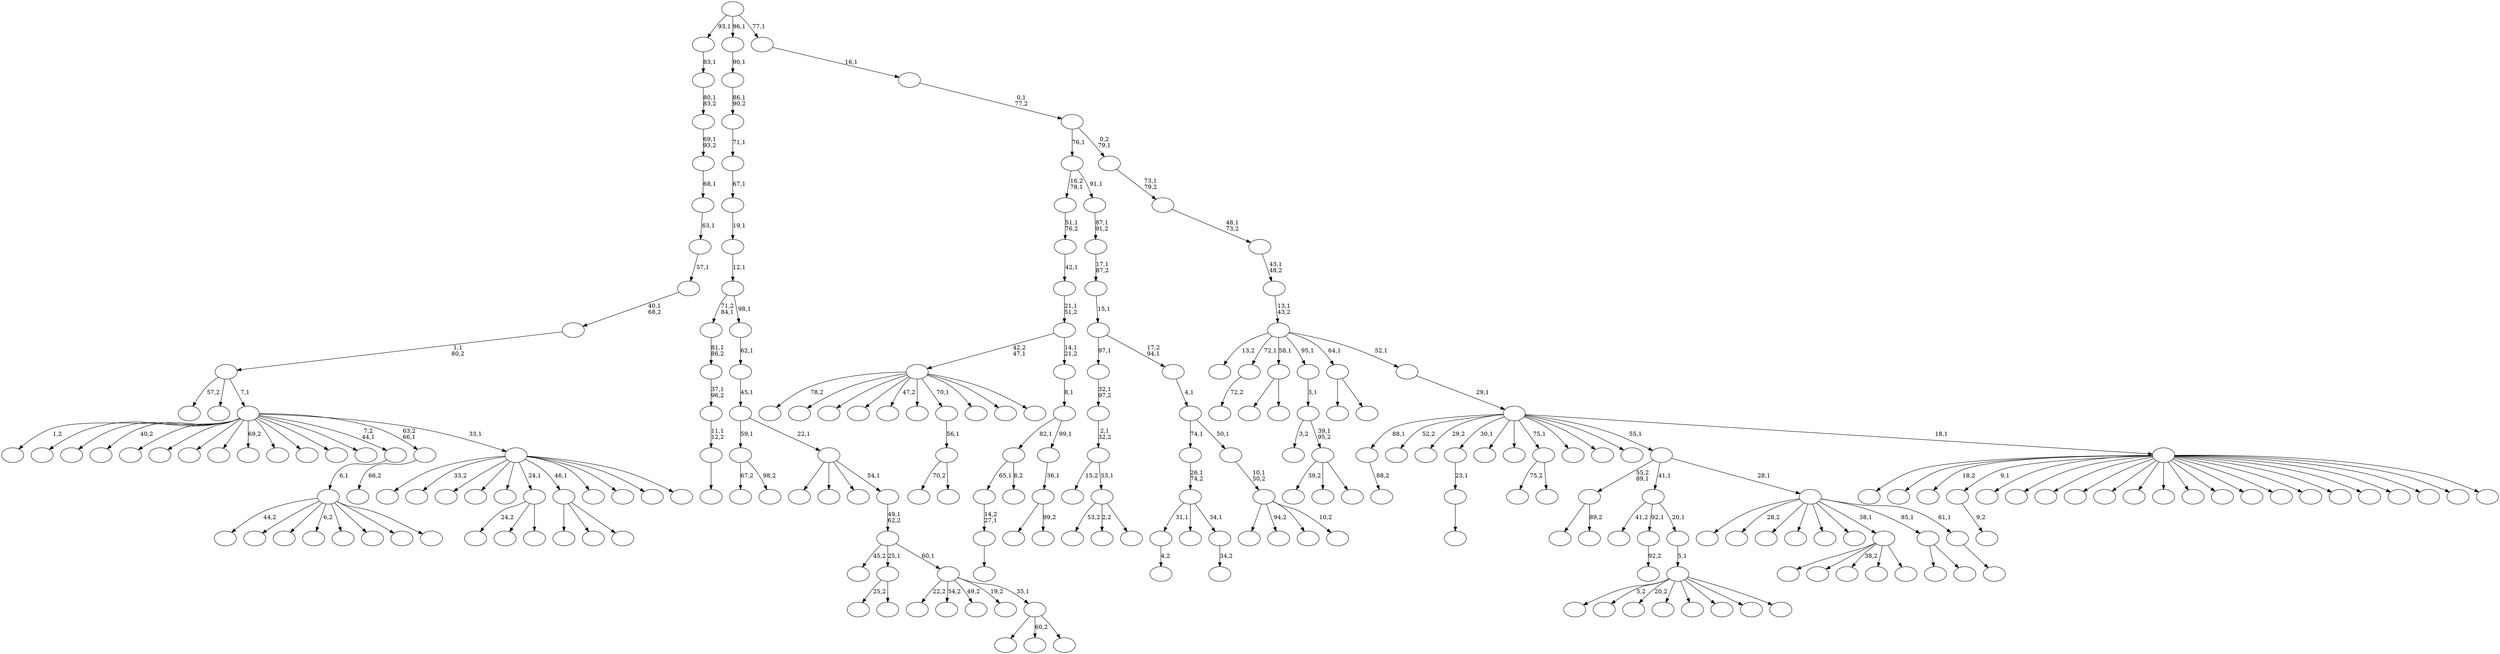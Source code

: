 digraph T {
	250 [label=""]
	249 [label=""]
	248 [label=""]
	247 [label=""]
	246 [label=""]
	245 [label=""]
	244 [label=""]
	243 [label=""]
	242 [label=""]
	241 [label=""]
	240 [label=""]
	239 [label=""]
	238 [label=""]
	237 [label=""]
	236 [label=""]
	235 [label=""]
	234 [label=""]
	233 [label=""]
	232 [label=""]
	231 [label=""]
	230 [label=""]
	229 [label=""]
	228 [label=""]
	227 [label=""]
	226 [label=""]
	225 [label=""]
	224 [label=""]
	223 [label=""]
	222 [label=""]
	221 [label=""]
	220 [label=""]
	219 [label=""]
	218 [label=""]
	217 [label=""]
	216 [label=""]
	215 [label=""]
	214 [label=""]
	213 [label=""]
	212 [label=""]
	211 [label=""]
	210 [label=""]
	209 [label=""]
	208 [label=""]
	207 [label=""]
	206 [label=""]
	205 [label=""]
	204 [label=""]
	203 [label=""]
	202 [label=""]
	201 [label=""]
	200 [label=""]
	199 [label=""]
	198 [label=""]
	197 [label=""]
	196 [label=""]
	195 [label=""]
	194 [label=""]
	193 [label=""]
	192 [label=""]
	191 [label=""]
	190 [label=""]
	189 [label=""]
	188 [label=""]
	187 [label=""]
	186 [label=""]
	185 [label=""]
	184 [label=""]
	183 [label=""]
	182 [label=""]
	181 [label=""]
	180 [label=""]
	179 [label=""]
	178 [label=""]
	177 [label=""]
	176 [label=""]
	175 [label=""]
	174 [label=""]
	173 [label=""]
	172 [label=""]
	171 [label=""]
	170 [label=""]
	169 [label=""]
	168 [label=""]
	167 [label=""]
	166 [label=""]
	165 [label=""]
	164 [label=""]
	163 [label=""]
	162 [label=""]
	161 [label=""]
	160 [label=""]
	159 [label=""]
	158 [label=""]
	157 [label=""]
	156 [label=""]
	155 [label=""]
	154 [label=""]
	153 [label=""]
	152 [label=""]
	151 [label=""]
	150 [label=""]
	149 [label=""]
	148 [label=""]
	147 [label=""]
	146 [label=""]
	145 [label=""]
	144 [label=""]
	143 [label=""]
	142 [label=""]
	141 [label=""]
	140 [label=""]
	139 [label=""]
	138 [label=""]
	137 [label=""]
	136 [label=""]
	135 [label=""]
	134 [label=""]
	133 [label=""]
	132 [label=""]
	131 [label=""]
	130 [label=""]
	129 [label=""]
	128 [label=""]
	127 [label=""]
	126 [label=""]
	125 [label=""]
	124 [label=""]
	123 [label=""]
	122 [label=""]
	121 [label=""]
	120 [label=""]
	119 [label=""]
	118 [label=""]
	117 [label=""]
	116 [label=""]
	115 [label=""]
	114 [label=""]
	113 [label=""]
	112 [label=""]
	111 [label=""]
	110 [label=""]
	109 [label=""]
	108 [label=""]
	107 [label=""]
	106 [label=""]
	105 [label=""]
	104 [label=""]
	103 [label=""]
	102 [label=""]
	101 [label=""]
	100 [label=""]
	99 [label=""]
	98 [label=""]
	97 [label=""]
	96 [label=""]
	95 [label=""]
	94 [label=""]
	93 [label=""]
	92 [label=""]
	91 [label=""]
	90 [label=""]
	89 [label=""]
	88 [label=""]
	87 [label=""]
	86 [label=""]
	85 [label=""]
	84 [label=""]
	83 [label=""]
	82 [label=""]
	81 [label=""]
	80 [label=""]
	79 [label=""]
	78 [label=""]
	77 [label=""]
	76 [label=""]
	75 [label=""]
	74 [label=""]
	73 [label=""]
	72 [label=""]
	71 [label=""]
	70 [label=""]
	69 [label=""]
	68 [label=""]
	67 [label=""]
	66 [label=""]
	65 [label=""]
	64 [label=""]
	63 [label=""]
	62 [label=""]
	61 [label=""]
	60 [label=""]
	59 [label=""]
	58 [label=""]
	57 [label=""]
	56 [label=""]
	55 [label=""]
	54 [label=""]
	53 [label=""]
	52 [label=""]
	51 [label=""]
	50 [label=""]
	49 [label=""]
	48 [label=""]
	47 [label=""]
	46 [label=""]
	45 [label=""]
	44 [label=""]
	43 [label=""]
	42 [label=""]
	41 [label=""]
	40 [label=""]
	39 [label=""]
	38 [label=""]
	37 [label=""]
	36 [label=""]
	35 [label=""]
	34 [label=""]
	33 [label=""]
	32 [label=""]
	31 [label=""]
	30 [label=""]
	29 [label=""]
	28 [label=""]
	27 [label=""]
	26 [label=""]
	25 [label=""]
	24 [label=""]
	23 [label=""]
	22 [label=""]
	21 [label=""]
	20 [label=""]
	19 [label=""]
	18 [label=""]
	17 [label=""]
	16 [label=""]
	15 [label=""]
	14 [label=""]
	13 [label=""]
	12 [label=""]
	11 [label=""]
	10 [label=""]
	9 [label=""]
	8 [label=""]
	7 [label=""]
	6 [label=""]
	5 [label=""]
	4 [label=""]
	3 [label=""]
	2 [label=""]
	1 [label=""]
	0 [label=""]
	236 -> 237 [label="9,2"]
	219 -> 220 [label="88,2"]
	209 -> 210 [label="4,2"]
	202 -> 203 [label="72,2"]
	195 -> 196 [label=""]
	194 -> 195 [label="14,2\n27,1"]
	181 -> 194 [label="65,1"]
	181 -> 182 [label="8,2"]
	167 -> 168 [label=""]
	166 -> 167 [label="23,1"]
	163 -> 222 [label="70,2"]
	163 -> 164 [label=""]
	162 -> 163 [label="56,1"]
	139 -> 193 [label=""]
	139 -> 140 [label=""]
	135 -> 136 [label="92,2"]
	128 -> 229 [label="39,2"]
	128 -> 192 [label=""]
	128 -> 129 [label=""]
	127 -> 176 [label="3,2"]
	127 -> 128 [label="39,1\n95,2"]
	126 -> 127 [label="3,1"]
	122 -> 183 [label="75,2"]
	122 -> 123 [label=""]
	120 -> 121 [label="34,2"]
	119 -> 209 [label="31,1"]
	119 -> 169 [label=""]
	119 -> 120 [label="34,1"]
	118 -> 119 [label="26,1\n74,2"]
	115 -> 241 [label=""]
	115 -> 230 [label=""]
	115 -> 204 [label="38,2"]
	115 -> 144 [label=""]
	115 -> 116 [label=""]
	108 -> 177 [label=""]
	108 -> 109 [label="89,2"]
	105 -> 200 [label=""]
	105 -> 106 [label=""]
	103 -> 159 [label="24,2"]
	103 -> 143 [label=""]
	103 -> 104 [label=""]
	101 -> 152 [label="67,2"]
	101 -> 102 [label="98,2"]
	98 -> 189 [label=""]
	98 -> 99 [label=""]
	96 -> 226 [label=""]
	96 -> 208 [label="5,2"]
	96 -> 199 [label="20,2"]
	96 -> 190 [label=""]
	96 -> 179 [label=""]
	96 -> 154 [label=""]
	96 -> 107 [label=""]
	96 -> 97 [label=""]
	95 -> 96 [label="5,1"]
	94 -> 138 [label="41,2"]
	94 -> 135 [label="92,1"]
	94 -> 95 [label="20,1"]
	92 -> 247 [label="78,2"]
	92 -> 246 [label=""]
	92 -> 233 [label=""]
	92 -> 228 [label=""]
	92 -> 215 [label="47,2"]
	92 -> 185 [label=""]
	92 -> 162 [label="70,1"]
	92 -> 156 [label=""]
	92 -> 117 [label=""]
	92 -> 93 [label=""]
	90 -> 214 [label=""]
	90 -> 157 [label=""]
	90 -> 91 [label=""]
	86 -> 238 [label="53,2"]
	86 -> 145 [label="2,2"]
	86 -> 87 [label=""]
	85 -> 207 [label="15,2"]
	85 -> 86 [label="53,1"]
	84 -> 85 [label="2,1\n32,2"]
	83 -> 84 [label="32,1\n97,2"]
	81 -> 212 [label=""]
	81 -> 82 [label="99,2"]
	80 -> 81 [label="36,1"]
	79 -> 181 [label="82,1"]
	79 -> 80 [label="99,1"]
	78 -> 79 [label="8,1"]
	77 -> 92 [label="42,2\n47,1"]
	77 -> 78 [label="14,1\n21,2"]
	76 -> 77 [label="21,1\n51,2"]
	75 -> 76 [label="42,1"]
	74 -> 75 [label="51,1\n76,2"]
	67 -> 68 [label=""]
	66 -> 67 [label="11,1\n12,2"]
	65 -> 66 [label="37,1\n96,2"]
	64 -> 65 [label="81,1\n86,2"]
	62 -> 188 [label="25,2"]
	62 -> 63 [label=""]
	60 -> 173 [label=""]
	60 -> 134 [label="94,2"]
	60 -> 132 [label=""]
	60 -> 61 [label="10,2"]
	59 -> 60 [label="10,1\n50,2"]
	58 -> 118 [label="74,1"]
	58 -> 59 [label="50,1"]
	57 -> 58 [label="4,1"]
	56 -> 83 [label="97,1"]
	56 -> 57 [label="17,2\n94,1"]
	55 -> 56 [label="15,1"]
	54 -> 55 [label="17,1\n87,2"]
	53 -> 54 [label="87,1\n91,2"]
	52 -> 74 [label="16,2\n78,1"]
	52 -> 53 [label="91,1"]
	50 -> 51 [label=""]
	49 -> 249 [label=""]
	49 -> 234 [label="28,2"]
	49 -> 216 [label=""]
	49 -> 201 [label=""]
	49 -> 161 [label=""]
	49 -> 137 [label=""]
	49 -> 115 [label="38,1"]
	49 -> 105 [label="85,1"]
	49 -> 50 [label="61,1"]
	48 -> 108 [label="55,2\n89,1"]
	48 -> 94 [label="41,1"]
	48 -> 49 [label="28,1"]
	45 -> 240 [label="44,2"]
	45 -> 235 [label=""]
	45 -> 218 [label=""]
	45 -> 197 [label="6,2"]
	45 -> 170 [label=""]
	45 -> 165 [label=""]
	45 -> 72 [label=""]
	45 -> 46 [label=""]
	44 -> 45 [label="6,1"]
	42 -> 43 [label="66,2"]
	39 -> 245 [label=""]
	39 -> 224 [label="33,2"]
	39 -> 223 [label=""]
	39 -> 153 [label=""]
	39 -> 142 [label=""]
	39 -> 103 [label="24,1"]
	39 -> 90 [label="46,1"]
	39 -> 89 [label=""]
	39 -> 47 [label=""]
	39 -> 41 [label=""]
	39 -> 40 [label=""]
	38 -> 242 [label="1,2"]
	38 -> 239 [label=""]
	38 -> 205 [label=""]
	38 -> 191 [label="40,2"]
	38 -> 184 [label=""]
	38 -> 180 [label=""]
	38 -> 172 [label=""]
	38 -> 150 [label=""]
	38 -> 149 [label="69,2"]
	38 -> 146 [label=""]
	38 -> 141 [label=""]
	38 -> 112 [label=""]
	38 -> 88 [label=""]
	38 -> 44 [label="7,2\n44,1"]
	38 -> 42 [label="63,2\n66,1"]
	38 -> 39 [label="33,1"]
	37 -> 174 [label="57,2"]
	37 -> 147 [label=""]
	37 -> 38 [label="7,1"]
	36 -> 37 [label="1,1\n80,2"]
	35 -> 36 [label="40,1\n68,2"]
	34 -> 35 [label="57,1"]
	33 -> 34 [label="63,1"]
	32 -> 33 [label="68,1"]
	31 -> 32 [label="69,1\n93,2"]
	30 -> 31 [label="80,1\n83,2"]
	29 -> 30 [label="83,1"]
	27 -> 250 [label=""]
	27 -> 100 [label="60,2"]
	27 -> 28 [label=""]
	26 -> 175 [label="22,2"]
	26 -> 155 [label="54,2"]
	26 -> 124 [label="49,2"]
	26 -> 70 [label="19,2"]
	26 -> 27 [label="35,1"]
	25 -> 232 [label="45,2"]
	25 -> 62 [label="25,1"]
	25 -> 26 [label="60,1"]
	24 -> 25 [label="49,1\n62,2"]
	23 -> 130 [label=""]
	23 -> 73 [label=""]
	23 -> 71 [label=""]
	23 -> 24 [label="54,1"]
	22 -> 101 [label="59,1"]
	22 -> 23 [label="22,1"]
	21 -> 22 [label="45,1"]
	20 -> 21 [label="62,1"]
	19 -> 64 [label="71,2\n84,1"]
	19 -> 20 [label="98,1"]
	18 -> 19 [label="12,1"]
	17 -> 18 [label="19,1"]
	16 -> 17 [label="67,1"]
	15 -> 16 [label="71,1"]
	14 -> 15 [label="86,1\n90,2"]
	13 -> 14 [label="90,1"]
	11 -> 248 [label=""]
	11 -> 244 [label=""]
	11 -> 243 [label="18,2"]
	11 -> 236 [label="9,1"]
	11 -> 231 [label=""]
	11 -> 227 [label=""]
	11 -> 225 [label=""]
	11 -> 221 [label=""]
	11 -> 217 [label=""]
	11 -> 206 [label=""]
	11 -> 198 [label=""]
	11 -> 186 [label=""]
	11 -> 178 [label=""]
	11 -> 171 [label=""]
	11 -> 160 [label=""]
	11 -> 158 [label=""]
	11 -> 151 [label=""]
	11 -> 133 [label=""]
	11 -> 131 [label=""]
	11 -> 114 [label=""]
	11 -> 113 [label=""]
	11 -> 12 [label=""]
	10 -> 219 [label="88,1"]
	10 -> 211 [label="52,2"]
	10 -> 187 [label="29,2"]
	10 -> 166 [label="30,1"]
	10 -> 148 [label=""]
	10 -> 125 [label=""]
	10 -> 122 [label="75,1"]
	10 -> 111 [label=""]
	10 -> 110 [label=""]
	10 -> 69 [label=""]
	10 -> 48 [label="55,1"]
	10 -> 11 [label="18,1"]
	9 -> 10 [label="29,1"]
	8 -> 213 [label="13,2"]
	8 -> 202 [label="72,1"]
	8 -> 139 [label="58,1"]
	8 -> 126 [label="95,1"]
	8 -> 98 [label="64,1"]
	8 -> 9 [label="52,1"]
	7 -> 8 [label="13,1\n43,2"]
	6 -> 7 [label="43,1\n48,2"]
	5 -> 6 [label="48,1\n73,2"]
	4 -> 5 [label="73,1\n79,2"]
	3 -> 52 [label="76,1"]
	3 -> 4 [label="0,2\n79,1"]
	2 -> 3 [label="0,1\n77,2"]
	1 -> 2 [label="16,1"]
	0 -> 29 [label="93,1"]
	0 -> 13 [label="96,1"]
	0 -> 1 [label="77,1"]
}
